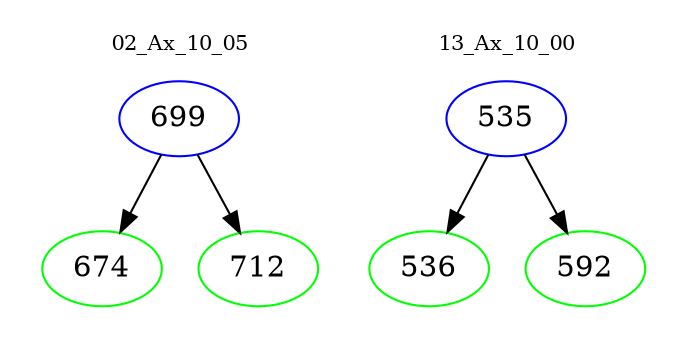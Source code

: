 digraph{
subgraph cluster_0 {
color = white
label = "02_Ax_10_05";
fontsize=10;
T0_699 [label="699", color="blue"]
T0_699 -> T0_674 [color="black"]
T0_674 [label="674", color="green"]
T0_699 -> T0_712 [color="black"]
T0_712 [label="712", color="green"]
}
subgraph cluster_1 {
color = white
label = "13_Ax_10_00";
fontsize=10;
T1_535 [label="535", color="blue"]
T1_535 -> T1_536 [color="black"]
T1_536 [label="536", color="green"]
T1_535 -> T1_592 [color="black"]
T1_592 [label="592", color="green"]
}
}
